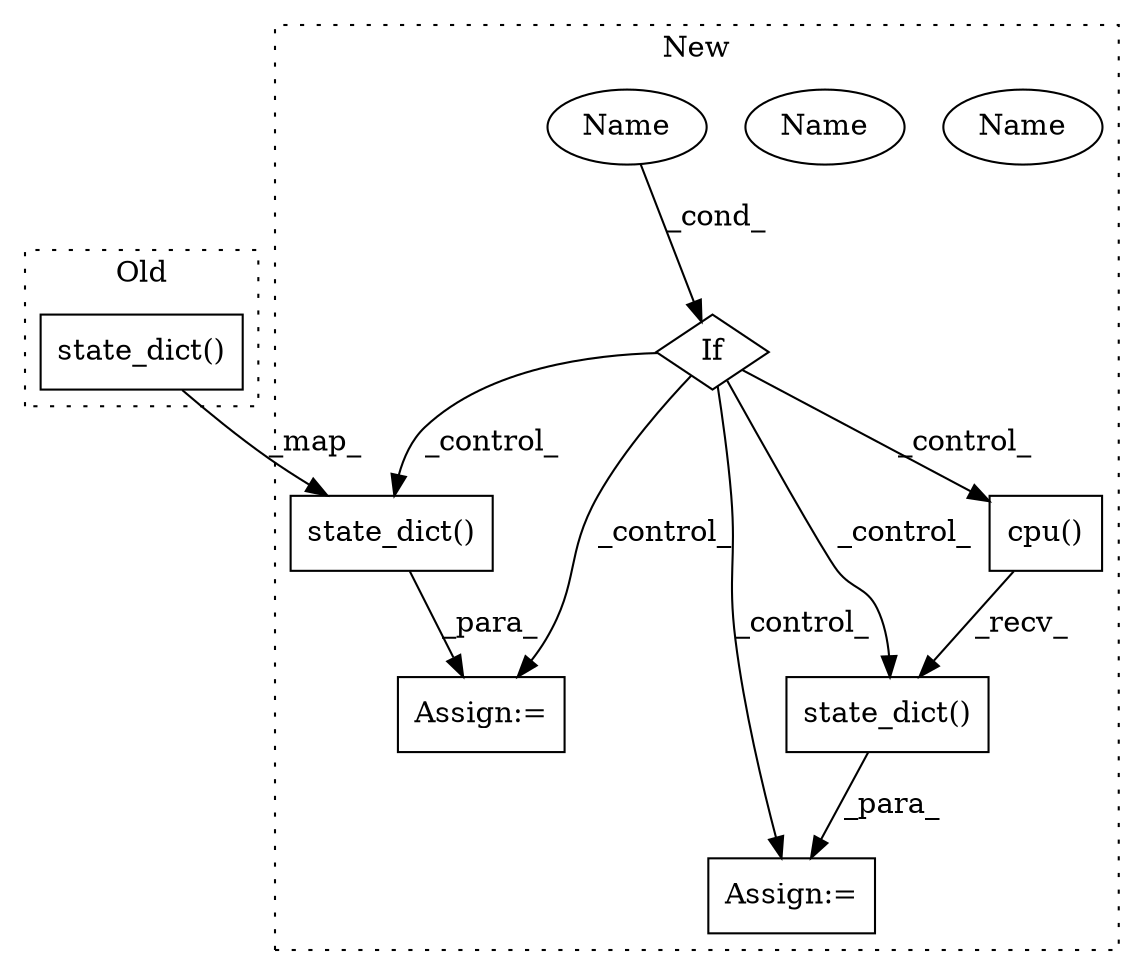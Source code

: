 digraph G {
subgraph cluster0 {
1 [label="state_dict()" a="75" s="7017" l="18" shape="box"];
label = "Old";
style="dotted";
}
subgraph cluster1 {
2 [label="state_dict()" a="75" s="7089" l="18" shape="box"];
3 [label="Assign:=" a="68" s="7086" l="3" shape="box"];
4 [label="If" a="96" s="6969" l="3" shape="diamond"];
5 [label="Assign:=" a="68" s="7007" l="3" shape="box"];
6 [label="state_dict()" a="75" s="7010" l="31" shape="box"];
7 [label="Name" a="87" s="6972" l="7" shape="ellipse"];
8 [label="cpu()" a="75" s="7010" l="18" shape="box"];
9 [label="Name" a="87" s="6972" l="7" shape="ellipse"];
10 [label="Name" a="87" s="6972" l="7" shape="ellipse"];
label = "New";
style="dotted";
}
1 -> 2 [label="_map_"];
2 -> 3 [label="_para_"];
4 -> 2 [label="_control_"];
4 -> 6 [label="_control_"];
4 -> 5 [label="_control_"];
4 -> 8 [label="_control_"];
4 -> 3 [label="_control_"];
6 -> 5 [label="_para_"];
8 -> 6 [label="_recv_"];
10 -> 4 [label="_cond_"];
}